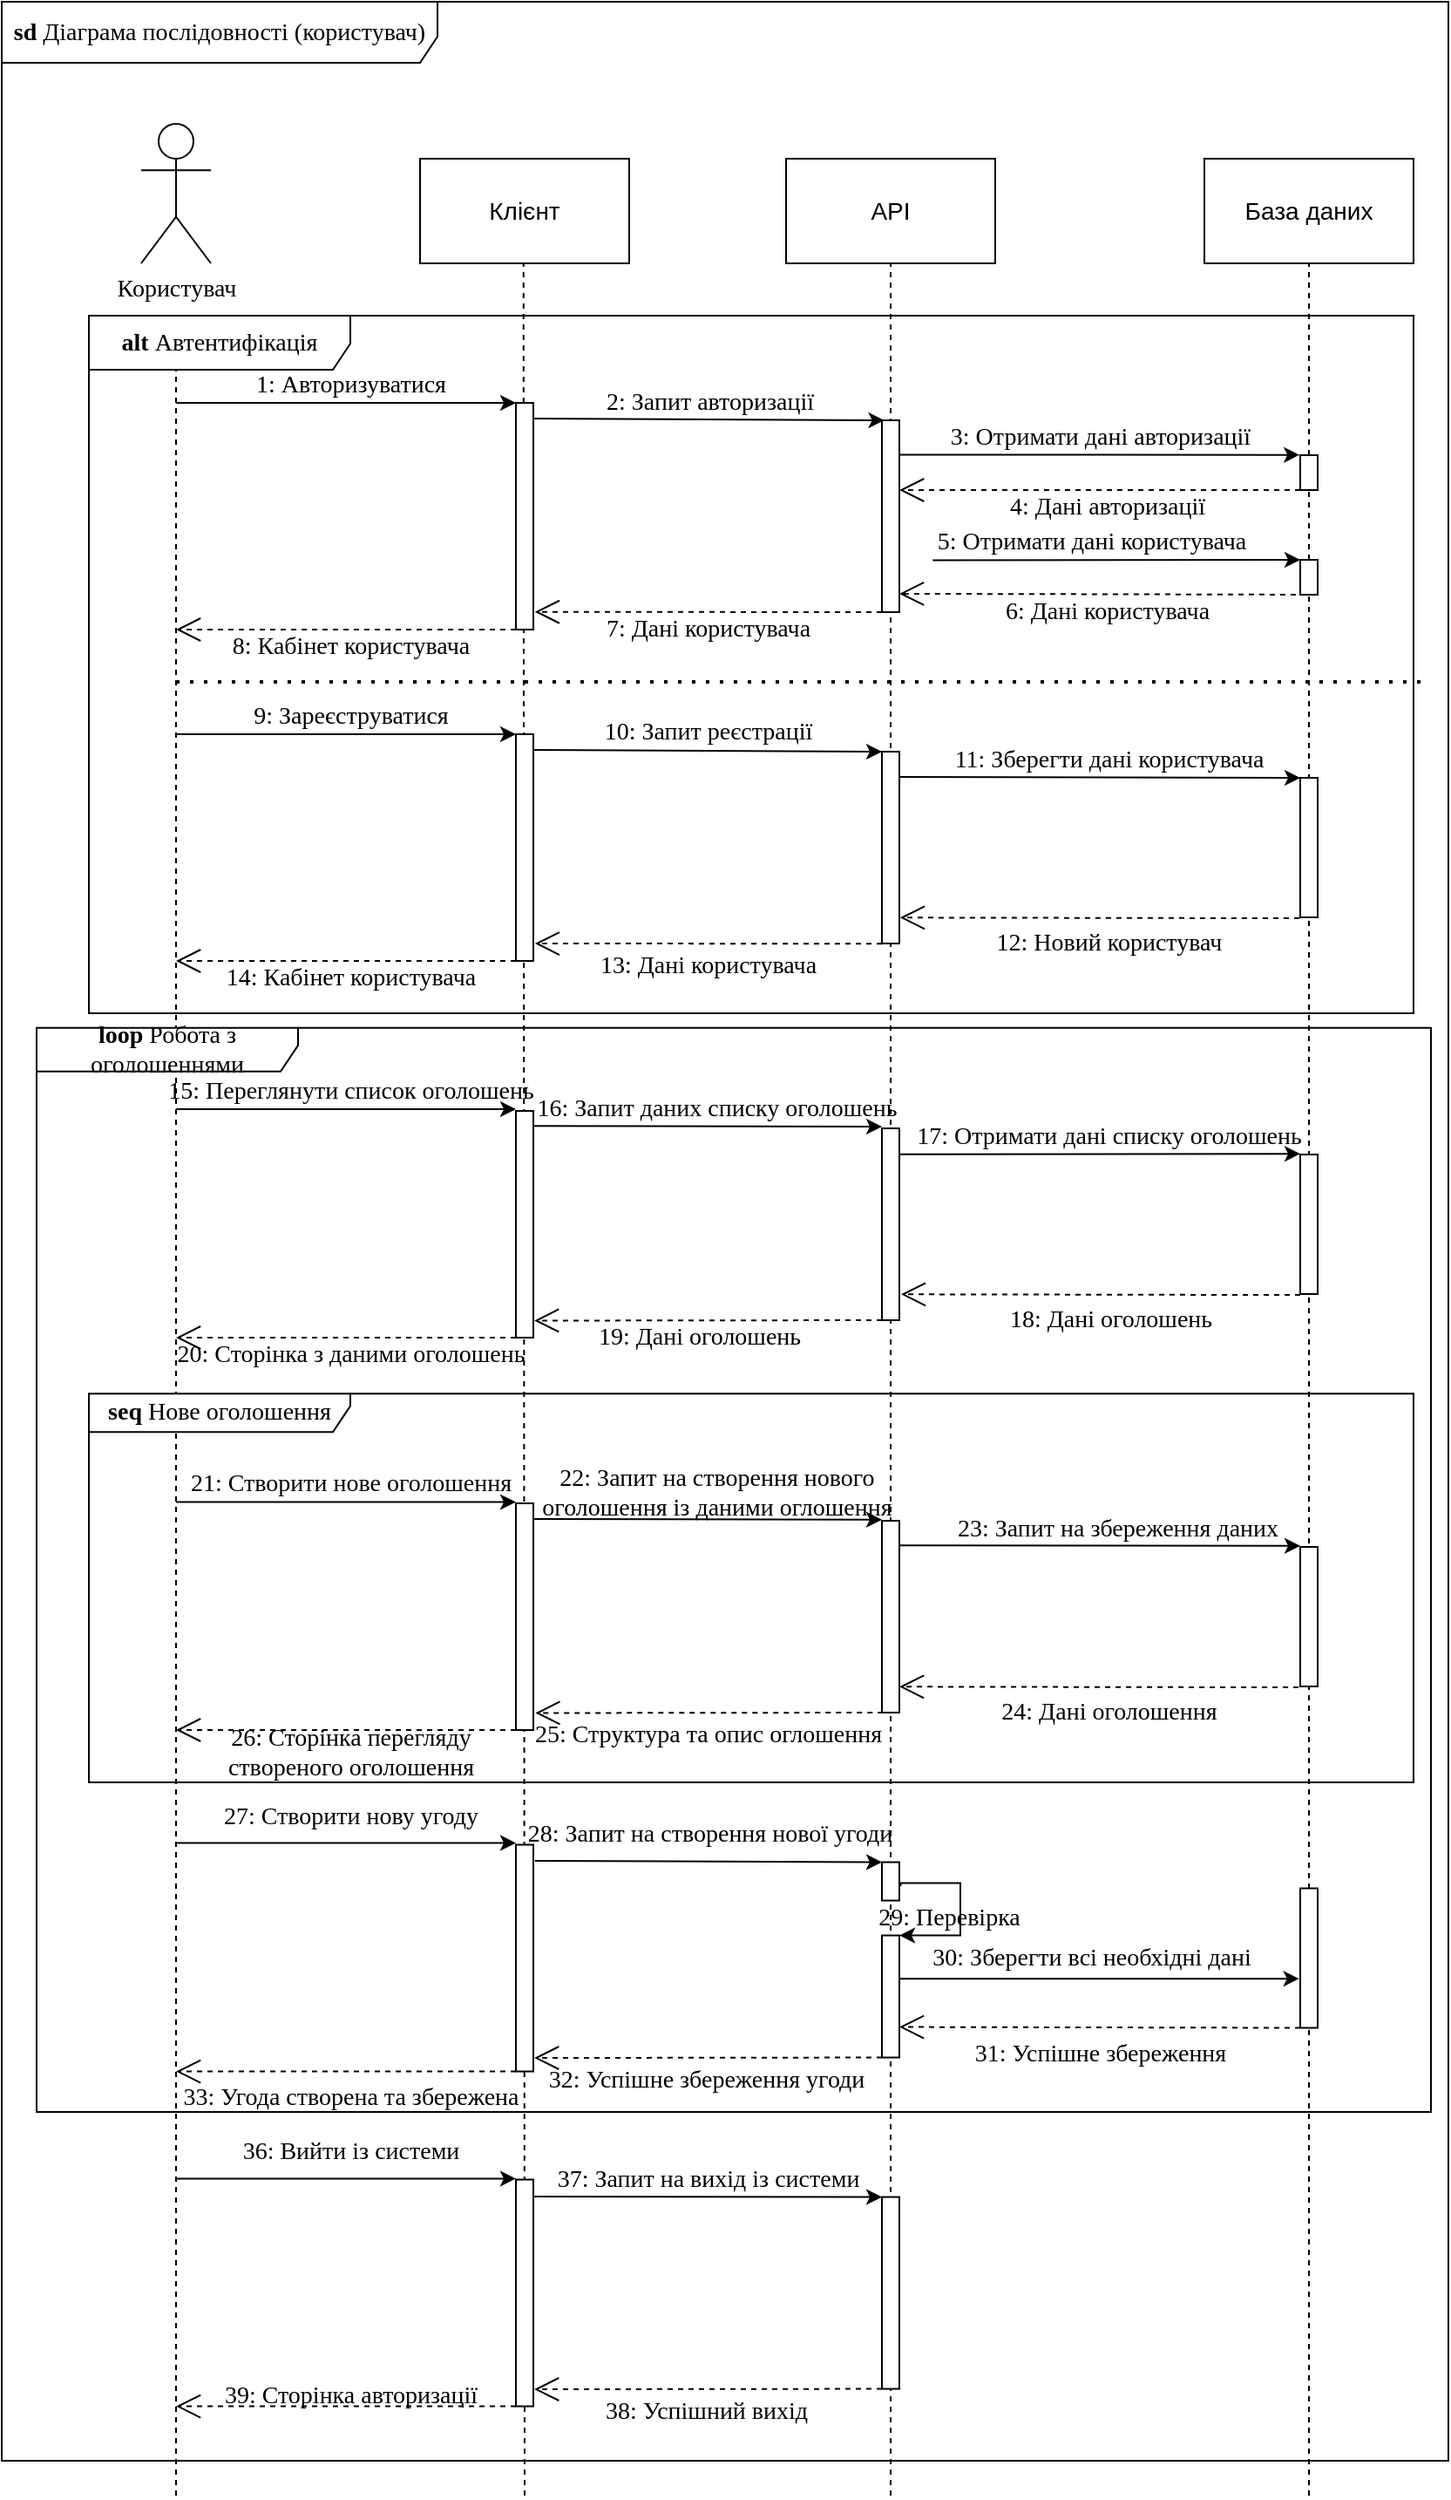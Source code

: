 <mxfile version="18.0.1" type="device"><diagram id="MOk3cKNDC5LB8WIHeJFm" name="Сторінка-1"><mxGraphModel dx="4116" dy="2933" grid="1" gridSize="10" guides="1" tooltips="1" connect="1" arrows="1" fold="1" page="1" pageScale="1" pageWidth="827" pageHeight="1169" math="0" shadow="0"><root><mxCell id="0"/><mxCell id="1" parent="0"/><mxCell id="d7JEJVOKy3-nC7UgLbS--1" value="&lt;font style=&quot;font-size: 14px&quot; face=&quot;Times New Roman&quot;&gt;Користувач&lt;/font&gt;" style="shape=umlActor;verticalLabelPosition=bottom;verticalAlign=top;html=1;outlineConnect=0;" parent="1" vertex="1"><mxGeometry x="50" y="40" width="40" height="80" as="geometry"/></mxCell><mxCell id="d7JEJVOKy3-nC7UgLbS--6" value="" style="endArrow=none;dashed=1;html=1;rounded=0;" parent="1" edge="1"><mxGeometry width="50" height="50" relative="1" as="geometry"><mxPoint x="70" y="1400" as="sourcePoint"/><mxPoint x="70" y="150" as="targetPoint"/></mxGeometry></mxCell><mxCell id="d7JEJVOKy3-nC7UgLbS--8" value="&lt;font style=&quot;font-size: 14px&quot;&gt;Клієнт&lt;/font&gt;" style="rounded=0;whiteSpace=wrap;html=1;" parent="1" vertex="1"><mxGeometry x="210" y="60" width="120" height="60" as="geometry"/></mxCell><mxCell id="d7JEJVOKy3-nC7UgLbS--11" value="&lt;font style=&quot;font-size: 14px&quot;&gt;API&lt;/font&gt;" style="rounded=0;whiteSpace=wrap;html=1;" parent="1" vertex="1"><mxGeometry x="420" y="60" width="120" height="60" as="geometry"/></mxCell><mxCell id="d7JEJVOKy3-nC7UgLbS--12" value="&lt;font style=&quot;font-size: 14px&quot;&gt;База даних&lt;/font&gt;" style="rounded=0;whiteSpace=wrap;html=1;" parent="1" vertex="1"><mxGeometry x="660" y="60" width="120" height="60" as="geometry"/></mxCell><mxCell id="d7JEJVOKy3-nC7UgLbS--13" value="" style="endArrow=classic;html=1;rounded=0;entryX=0;entryY=0;entryDx=0;entryDy=0;" parent="1" target="d7JEJVOKy3-nC7UgLbS--14" edge="1"><mxGeometry width="50" height="50" relative="1" as="geometry"><mxPoint x="70" y="200" as="sourcePoint"/><mxPoint x="160" y="200" as="targetPoint"/></mxGeometry></mxCell><mxCell id="d7JEJVOKy3-nC7UgLbS--18" value="&lt;font face=&quot;Times New Roman&quot; style=&quot;font-size: 14px&quot;&gt;1: Авторизуватися&lt;/font&gt;" style="text;html=1;align=center;verticalAlign=middle;resizable=0;points=[];autosize=1;strokeColor=none;fillColor=none;" parent="1" vertex="1"><mxGeometry x="110" y="180" width="120" height="20" as="geometry"/></mxCell><mxCell id="d7JEJVOKy3-nC7UgLbS--19" value="" style="endArrow=open;endSize=12;dashed=1;html=1;rounded=0;exitX=0;exitY=1;exitDx=0;exitDy=0;" parent="1" source="d7JEJVOKy3-nC7UgLbS--14" edge="1"><mxGeometry width="160" relative="1" as="geometry"><mxPoint x="280" y="330" as="sourcePoint"/><mxPoint x="70" y="330" as="targetPoint"/></mxGeometry></mxCell><mxCell id="d7JEJVOKy3-nC7UgLbS--20" value="&lt;font face=&quot;Times New Roman&quot;&gt;&lt;span style=&quot;font-size: 14px&quot;&gt;8: Кабінет користувача&lt;/span&gt;&lt;/font&gt;" style="text;html=1;align=center;verticalAlign=middle;resizable=0;points=[];autosize=1;strokeColor=none;fillColor=none;" parent="1" vertex="1"><mxGeometry x="95" y="330" width="150" height="20" as="geometry"/></mxCell><mxCell id="d7JEJVOKy3-nC7UgLbS--21" value="" style="endArrow=classic;html=1;rounded=0;exitX=0.91;exitY=0.15;exitDx=0;exitDy=0;exitPerimeter=0;entryX=0.042;entryY=0.087;entryDx=0;entryDy=0;entryPerimeter=0;" parent="1" edge="1"><mxGeometry width="50" height="50" relative="1" as="geometry"><mxPoint x="275" y="209.06" as="sourcePoint"/><mxPoint x="476.32" y="210" as="targetPoint"/></mxGeometry></mxCell><mxCell id="d7JEJVOKy3-nC7UgLbS--22" value="&lt;font face=&quot;Times New Roman&quot; style=&quot;font-size: 14px&quot;&gt;2: Запит авторизації&lt;/font&gt;" style="text;html=1;align=center;verticalAlign=middle;resizable=0;points=[];autosize=1;strokeColor=none;fillColor=none;" parent="1" vertex="1"><mxGeometry x="310.9" y="189.56" width="130" height="20" as="geometry"/></mxCell><mxCell id="d7JEJVOKy3-nC7UgLbS--23" value="" style="endArrow=classic;html=1;rounded=0;exitX=0.99;exitY=0.18;exitDx=0;exitDy=0;exitPerimeter=0;entryX=-0.04;entryY=-0.009;entryDx=0;entryDy=0;entryPerimeter=0;" parent="1" source="d7JEJVOKy3-nC7UgLbS--16" target="d7JEJVOKy3-nC7UgLbS--17" edge="1"><mxGeometry width="50" height="50" relative="1" as="geometry"><mxPoint x="515" y="229.5" as="sourcePoint"/><mxPoint x="700" y="229" as="targetPoint"/></mxGeometry></mxCell><mxCell id="d7JEJVOKy3-nC7UgLbS--24" value="&lt;font face=&quot;Times New Roman&quot; style=&quot;font-size: 14px&quot;&gt;3: Отримати дані авторизації&lt;/font&gt;" style="text;html=1;align=center;verticalAlign=middle;resizable=0;points=[];autosize=1;strokeColor=none;fillColor=none;" parent="1" vertex="1"><mxGeometry x="505" y="210" width="190" height="20" as="geometry"/></mxCell><mxCell id="d7JEJVOKy3-nC7UgLbS--25" value="" style="endArrow=open;endSize=12;dashed=1;html=1;rounded=0;exitX=0;exitY=1;exitDx=0;exitDy=0;" parent="1" source="d7JEJVOKy3-nC7UgLbS--17" edge="1"><mxGeometry width="160" relative="1" as="geometry"><mxPoint x="710" y="250.24" as="sourcePoint"/><mxPoint x="485" y="250" as="targetPoint"/><Array as="points"><mxPoint x="505" y="250"/></Array></mxGeometry></mxCell><mxCell id="d7JEJVOKy3-nC7UgLbS--26" value="&lt;font face=&quot;Times New Roman&quot; style=&quot;font-size: 14px&quot;&gt;4: Дані авторизації&lt;/font&gt;" style="text;html=1;align=center;verticalAlign=middle;resizable=0;points=[];autosize=1;strokeColor=none;fillColor=none;" parent="1" vertex="1"><mxGeometry x="539.46" y="250" width="130" height="20" as="geometry"/></mxCell><mxCell id="d7JEJVOKy3-nC7UgLbS--28" value="" style="endArrow=classic;html=1;rounded=0;entryX=0;entryY=0;entryDx=0;entryDy=0;exitX=0.022;exitY=1.01;exitDx=0;exitDy=0;exitPerimeter=0;" parent="1" source="d7JEJVOKy3-nC7UgLbS--31" target="d7JEJVOKy3-nC7UgLbS--27" edge="1"><mxGeometry width="50" height="50" relative="1" as="geometry"><mxPoint x="480" y="290" as="sourcePoint"/><mxPoint x="725" y="290" as="targetPoint"/></mxGeometry></mxCell><mxCell id="d7JEJVOKy3-nC7UgLbS--31" value="&lt;span style=&quot;font-family: &amp;quot;times new roman&amp;quot; ; font-size: 14px&quot;&gt;5: Отримати дані користувача&lt;/span&gt;" style="text;html=1;align=center;verticalAlign=middle;resizable=0;points=[];autosize=1;strokeColor=none;fillColor=none;" parent="1" vertex="1"><mxGeometry x="500" y="270" width="190" height="20" as="geometry"/></mxCell><mxCell id="d7JEJVOKy3-nC7UgLbS--32" value="" style="endArrow=open;endSize=12;dashed=1;html=1;rounded=0;exitX=0;exitY=1;exitDx=0;exitDy=0;entryX=1.054;entryY=0.471;entryDx=0;entryDy=0;entryPerimeter=0;" parent="1" edge="1"><mxGeometry width="160" relative="1" as="geometry"><mxPoint x="724.46" y="310.0" as="sourcePoint"/><mxPoint x="485.0" y="309.455" as="targetPoint"/></mxGeometry></mxCell><mxCell id="d7JEJVOKy3-nC7UgLbS--33" value="&lt;font face=&quot;Times New Roman&quot; style=&quot;font-size: 14px&quot;&gt;6: Дані користувача&lt;/font&gt;" style="text;html=1;align=center;verticalAlign=middle;resizable=0;points=[];autosize=1;strokeColor=none;fillColor=none;" parent="1" vertex="1"><mxGeometry x="539.46" y="310" width="130" height="20" as="geometry"/></mxCell><mxCell id="d7JEJVOKy3-nC7UgLbS--36" value="" style="endArrow=open;endSize=12;dashed=1;html=1;rounded=0;exitX=0;exitY=1;exitDx=0;exitDy=0;entryX=1.088;entryY=0.922;entryDx=0;entryDy=0;entryPerimeter=0;" parent="1" source="d7JEJVOKy3-nC7UgLbS--16" target="d7JEJVOKy3-nC7UgLbS--14" edge="1"><mxGeometry width="160" relative="1" as="geometry"><mxPoint x="505" y="320" as="sourcePoint"/><mxPoint x="280" y="319" as="targetPoint"/></mxGeometry></mxCell><mxCell id="d7JEJVOKy3-nC7UgLbS--37" value="&lt;font face=&quot;Times New Roman&quot; style=&quot;font-size: 14px&quot;&gt;7: Дані користувача&lt;/font&gt;" style="text;html=1;align=center;verticalAlign=middle;resizable=0;points=[];autosize=1;strokeColor=none;fillColor=none;" parent="1" vertex="1"><mxGeometry x="310" y="320" width="130" height="20" as="geometry"/></mxCell><mxCell id="TdPjidYMNsrrT3vX4IEC-3" value="" style="endArrow=none;dashed=1;html=1;dashPattern=1 3;strokeWidth=2;rounded=0;" parent="1" edge="1"><mxGeometry width="50" height="50" relative="1" as="geometry"><mxPoint x="70" y="360" as="sourcePoint"/><mxPoint x="790" y="360" as="targetPoint"/></mxGeometry></mxCell><mxCell id="TdPjidYMNsrrT3vX4IEC-5" value="" style="endArrow=classic;html=1;rounded=0;entryX=0;entryY=0;entryDx=0;entryDy=0;" parent="1" edge="1"><mxGeometry width="50" height="50" relative="1" as="geometry"><mxPoint x="70" y="390" as="sourcePoint"/><mxPoint x="265" y="390" as="targetPoint"/></mxGeometry></mxCell><mxCell id="TdPjidYMNsrrT3vX4IEC-6" value="&lt;font face=&quot;Times New Roman&quot; style=&quot;font-size: 14px&quot;&gt;9: Зареєструватися&lt;/font&gt;" style="text;html=1;align=center;verticalAlign=middle;resizable=0;points=[];autosize=1;strokeColor=none;fillColor=none;" parent="1" vertex="1"><mxGeometry x="105" y="370" width="130" height="20" as="geometry"/></mxCell><mxCell id="rpcHVcoq872e5A0RgWZD-3" value="" style="endArrow=classic;html=1;rounded=0;entryX=0;entryY=0;entryDx=0;entryDy=0;" parent="1" target="rpcHVcoq872e5A0RgWZD-2" edge="1"><mxGeometry width="50" height="50" relative="1" as="geometry"><mxPoint x="275" y="399" as="sourcePoint"/><mxPoint x="470" y="399" as="targetPoint"/></mxGeometry></mxCell><mxCell id="rpcHVcoq872e5A0RgWZD-4" value="&lt;font face=&quot;Times New Roman&quot; style=&quot;font-size: 14px&quot;&gt;10: Запит реєстрації&lt;/font&gt;" style="text;html=1;align=center;verticalAlign=middle;resizable=0;points=[];autosize=1;strokeColor=none;fillColor=none;" parent="1" vertex="1"><mxGeometry x="310" y="379" width="130" height="20" as="geometry"/></mxCell><mxCell id="rpcHVcoq872e5A0RgWZD-7" value="" style="endArrow=classic;html=1;rounded=0;entryX=0;entryY=0;entryDx=0;entryDy=0;exitX=1.043;exitY=0.132;exitDx=0;exitDy=0;exitPerimeter=0;" parent="1" source="rpcHVcoq872e5A0RgWZD-2" edge="1"><mxGeometry width="50" height="50" relative="1" as="geometry"><mxPoint x="515" y="414" as="sourcePoint"/><mxPoint x="715" y="415" as="targetPoint"/></mxGeometry></mxCell><mxCell id="rpcHVcoq872e5A0RgWZD-8" value="&lt;font face=&quot;Times New Roman&quot; style=&quot;font-size: 14px&quot;&gt;11: Зберегти дані користувача&lt;/font&gt;" style="text;html=1;align=center;verticalAlign=middle;resizable=0;points=[];autosize=1;strokeColor=none;fillColor=none;" parent="1" vertex="1"><mxGeometry x="510" y="395" width="190" height="20" as="geometry"/></mxCell><mxCell id="rpcHVcoq872e5A0RgWZD-10" value="" style="endArrow=open;endSize=12;dashed=1;html=1;rounded=0;exitX=0;exitY=1;exitDx=0;exitDy=0;entryX=1.042;entryY=0.865;entryDx=0;entryDy=0;entryPerimeter=0;" parent="1" target="rpcHVcoq872e5A0RgWZD-2" edge="1"><mxGeometry width="160" relative="1" as="geometry"><mxPoint x="714.46" y="495.55" as="sourcePoint"/><mxPoint x="490" y="495" as="targetPoint"/></mxGeometry></mxCell><mxCell id="rpcHVcoq872e5A0RgWZD-11" value="&lt;font face=&quot;Times New Roman&quot; style=&quot;font-size: 14px&quot;&gt;12: Новий користувач&lt;br&gt;&lt;/font&gt;" style="text;html=1;align=center;verticalAlign=middle;resizable=0;points=[];autosize=1;strokeColor=none;fillColor=none;" parent="1" vertex="1"><mxGeometry x="535" y="500" width="140" height="20" as="geometry"/></mxCell><mxCell id="rpcHVcoq872e5A0RgWZD-12" value="" style="endArrow=open;endSize=12;dashed=1;html=1;rounded=0;exitX=0;exitY=1;exitDx=0;exitDy=0;entryX=1.088;entryY=0.922;entryDx=0;entryDy=0;entryPerimeter=0;" parent="1" edge="1"><mxGeometry width="160" relative="1" as="geometry"><mxPoint x="475" y="510.14" as="sourcePoint"/><mxPoint x="275.88" y="510" as="targetPoint"/></mxGeometry></mxCell><mxCell id="rpcHVcoq872e5A0RgWZD-13" value="&lt;font face=&quot;Times New Roman&quot; style=&quot;font-size: 14px&quot;&gt;13: Дані користувача&lt;/font&gt;" style="text;html=1;align=center;verticalAlign=middle;resizable=0;points=[];autosize=1;strokeColor=none;fillColor=none;" parent="1" vertex="1"><mxGeometry x="305" y="513" width="140" height="20" as="geometry"/></mxCell><mxCell id="rpcHVcoq872e5A0RgWZD-14" value="" style="endArrow=open;endSize=12;dashed=1;html=1;rounded=0;exitX=0;exitY=1;exitDx=0;exitDy=0;" parent="1" edge="1"><mxGeometry width="160" relative="1" as="geometry"><mxPoint x="265" y="520" as="sourcePoint"/><mxPoint x="70" y="520" as="targetPoint"/></mxGeometry></mxCell><mxCell id="rpcHVcoq872e5A0RgWZD-15" value="&lt;font face=&quot;Times New Roman&quot;&gt;&lt;span style=&quot;font-size: 14px&quot;&gt;14: Кабінет користувача&lt;/span&gt;&lt;/font&gt;" style="text;html=1;align=center;verticalAlign=middle;resizable=0;points=[];autosize=1;strokeColor=none;fillColor=none;" parent="1" vertex="1"><mxGeometry x="90" y="520" width="160" height="20" as="geometry"/></mxCell><mxCell id="rpcHVcoq872e5A0RgWZD-18" value="" style="endArrow=classic;html=1;rounded=0;entryX=0;entryY=0;entryDx=0;entryDy=0;" parent="1" edge="1"><mxGeometry width="50" height="50" relative="1" as="geometry"><mxPoint x="70" y="605" as="sourcePoint"/><mxPoint x="265" y="605" as="targetPoint"/></mxGeometry></mxCell><mxCell id="rpcHVcoq872e5A0RgWZD-19" value="&lt;font face=&quot;Times New Roman&quot; style=&quot;font-size: 14px&quot;&gt;15: Переглянути список оголошень&lt;/font&gt;" style="text;html=1;align=center;verticalAlign=middle;resizable=0;points=[];autosize=1;strokeColor=none;fillColor=none;" parent="1" vertex="1"><mxGeometry x="55" y="585" width="230" height="20" as="geometry"/></mxCell><mxCell id="rpcHVcoq872e5A0RgWZD-21" value="" style="endArrow=classic;html=1;rounded=0;entryX=0;entryY=0;entryDx=0;entryDy=0;exitX=0.98;exitY=0.066;exitDx=0;exitDy=0;exitPerimeter=0;" parent="1" source="rpcHVcoq872e5A0RgWZD-16" edge="1"><mxGeometry width="50" height="50" relative="1" as="geometry"><mxPoint x="280" y="615" as="sourcePoint"/><mxPoint x="475" y="615" as="targetPoint"/></mxGeometry></mxCell><mxCell id="rpcHVcoq872e5A0RgWZD-22" value="&lt;font face=&quot;Times New Roman&quot; style=&quot;font-size: 14px&quot;&gt;16: Запит даних списку оголошень&lt;/font&gt;" style="text;html=1;align=center;verticalAlign=middle;resizable=0;points=[];autosize=1;strokeColor=none;fillColor=none;" parent="1" vertex="1"><mxGeometry x="270" y="595" width="220" height="20" as="geometry"/></mxCell><mxCell id="rpcHVcoq872e5A0RgWZD-24" value="" style="endArrow=classic;html=1;rounded=0;entryX=0;entryY=0;entryDx=0;entryDy=0;exitX=1;exitY=0.135;exitDx=0;exitDy=0;exitPerimeter=0;" parent="1" source="rpcHVcoq872e5A0RgWZD-20" edge="1"><mxGeometry width="50" height="50" relative="1" as="geometry"><mxPoint x="514.8" y="630.17" as="sourcePoint"/><mxPoint x="715" y="630.59" as="targetPoint"/></mxGeometry></mxCell><mxCell id="rpcHVcoq872e5A0RgWZD-25" value="&lt;font face=&quot;Times New Roman&quot; style=&quot;font-size: 14px&quot;&gt;17: Отримати дані списку оголошень&lt;/font&gt;" style="text;html=1;align=center;verticalAlign=middle;resizable=0;points=[];autosize=1;strokeColor=none;fillColor=none;" parent="1" vertex="1"><mxGeometry x="485" y="611" width="240" height="20" as="geometry"/></mxCell><mxCell id="rpcHVcoq872e5A0RgWZD-26" value="" style="endArrow=open;endSize=12;dashed=1;html=1;rounded=0;exitX=0;exitY=1;exitDx=0;exitDy=0;entryX=1.042;entryY=0.865;entryDx=0;entryDy=0;entryPerimeter=0;" parent="1" edge="1"><mxGeometry width="160" relative="1" as="geometry"><mxPoint x="715" y="711.55" as="sourcePoint"/><mxPoint x="485.96" y="711.15" as="targetPoint"/></mxGeometry></mxCell><mxCell id="rpcHVcoq872e5A0RgWZD-27" value="&lt;font face=&quot;Times New Roman&quot; style=&quot;font-size: 14px&quot;&gt;18: Дані оголошень&lt;/font&gt;" style="text;html=1;align=center;verticalAlign=middle;resizable=0;points=[];autosize=1;strokeColor=none;fillColor=none;" parent="1" vertex="1"><mxGeometry x="540.54" y="716" width="130" height="20" as="geometry"/></mxCell><mxCell id="rpcHVcoq872e5A0RgWZD-28" value="" style="endArrow=open;endSize=12;dashed=1;html=1;rounded=0;exitX=0;exitY=1;exitDx=0;exitDy=0;entryX=1.054;entryY=0.925;entryDx=0;entryDy=0;entryPerimeter=0;" parent="1" source="rpcHVcoq872e5A0RgWZD-20" target="rpcHVcoq872e5A0RgWZD-16" edge="1"><mxGeometry width="160" relative="1" as="geometry"><mxPoint x="470" y="726.14" as="sourcePoint"/><mxPoint x="270.88" y="726.0" as="targetPoint"/></mxGeometry></mxCell><mxCell id="rpcHVcoq872e5A0RgWZD-29" value="&lt;font face=&quot;Times New Roman&quot; style=&quot;font-size: 14px&quot;&gt;19: Дані оголошень&lt;/font&gt;" style="text;html=1;align=center;verticalAlign=middle;resizable=0;points=[];autosize=1;strokeColor=none;fillColor=none;" parent="1" vertex="1"><mxGeometry x="305" y="726.14" width="130" height="20" as="geometry"/></mxCell><mxCell id="rpcHVcoq872e5A0RgWZD-30" value="" style="endArrow=open;endSize=12;dashed=1;html=1;rounded=0;exitX=0;exitY=1;exitDx=0;exitDy=0;" parent="1" edge="1"><mxGeometry width="160" relative="1" as="geometry"><mxPoint x="265" y="736" as="sourcePoint"/><mxPoint x="70" y="736" as="targetPoint"/></mxGeometry></mxCell><mxCell id="rpcHVcoq872e5A0RgWZD-31" value="&lt;font face=&quot;Times New Roman&quot;&gt;&lt;span style=&quot;font-size: 14px&quot;&gt;20: Сторінка з даними оголошень&lt;/span&gt;&lt;/font&gt;" style="text;html=1;align=center;verticalAlign=middle;resizable=0;points=[];autosize=1;strokeColor=none;fillColor=none;" parent="1" vertex="1"><mxGeometry x="65" y="736" width="210" height="20" as="geometry"/></mxCell><mxCell id="rpcHVcoq872e5A0RgWZD-33" value="" style="endArrow=classic;html=1;rounded=0;entryX=0;entryY=0;entryDx=0;entryDy=0;" parent="1" edge="1"><mxGeometry width="50" height="50" relative="1" as="geometry"><mxPoint x="70" y="830.31" as="sourcePoint"/><mxPoint x="265.0" y="830.31" as="targetPoint"/></mxGeometry></mxCell><mxCell id="rpcHVcoq872e5A0RgWZD-34" value="&lt;font face=&quot;Times New Roman&quot; style=&quot;font-size: 14px&quot;&gt;21: Створити нове оголошення&lt;/font&gt;" style="text;html=1;align=center;verticalAlign=middle;resizable=0;points=[];autosize=1;strokeColor=none;fillColor=none;" parent="1" vertex="1"><mxGeometry x="70" y="810.31" width="200" height="20" as="geometry"/></mxCell><mxCell id="rpcHVcoq872e5A0RgWZD-36" value="" style="endArrow=classic;html=1;rounded=0;entryX=0;entryY=0;entryDx=0;entryDy=0;exitX=0.98;exitY=0.066;exitDx=0;exitDy=0;exitPerimeter=0;" parent="1" edge="1"><mxGeometry width="50" height="50" relative="1" as="geometry"><mxPoint x="274.8" y="840.0" as="sourcePoint"/><mxPoint x="475" y="840.42" as="targetPoint"/></mxGeometry></mxCell><mxCell id="rpcHVcoq872e5A0RgWZD-37" value="&lt;font face=&quot;Times New Roman&quot; style=&quot;font-size: 14px&quot;&gt;22: Запит на створення нового &lt;br&gt;оголошення із даними оглошення&lt;/font&gt;" style="text;html=1;align=center;verticalAlign=middle;resizable=0;points=[];autosize=1;strokeColor=none;fillColor=none;" parent="1" vertex="1"><mxGeometry x="270" y="810.31" width="220" height="30" as="geometry"/></mxCell><mxCell id="rpcHVcoq872e5A0RgWZD-39" value="" style="endArrow=classic;html=1;rounded=0;entryX=0;entryY=0;entryDx=0;entryDy=0;exitX=1.006;exitY=0.128;exitDx=0;exitDy=0;exitPerimeter=0;" parent="1" source="rpcHVcoq872e5A0RgWZD-35" edge="1"><mxGeometry width="50" height="50" relative="1" as="geometry"><mxPoint x="490" y="851" as="sourcePoint"/><mxPoint x="715" y="855.42" as="targetPoint"/></mxGeometry></mxCell><mxCell id="rpcHVcoq872e5A0RgWZD-40" value="&lt;font face=&quot;Times New Roman&quot; style=&quot;font-size: 14px&quot;&gt;23: Запит на збереження даних&lt;/font&gt;" style="text;html=1;align=center;verticalAlign=middle;resizable=0;points=[];autosize=1;strokeColor=none;fillColor=none;" parent="1" vertex="1"><mxGeometry x="510" y="836" width="200" height="20" as="geometry"/></mxCell><mxCell id="rpcHVcoq872e5A0RgWZD-41" value="" style="endArrow=open;endSize=12;dashed=1;html=1;rounded=0;exitX=0;exitY=1;exitDx=0;exitDy=0;entryX=1.042;entryY=0.865;entryDx=0;entryDy=0;entryPerimeter=0;" parent="1" edge="1"><mxGeometry width="160" relative="1" as="geometry"><mxPoint x="714.04" y="936.55" as="sourcePoint"/><mxPoint x="485.0" y="936.15" as="targetPoint"/></mxGeometry></mxCell><mxCell id="rpcHVcoq872e5A0RgWZD-42" value="&lt;font face=&quot;Times New Roman&quot; style=&quot;font-size: 14px&quot;&gt;24: Дані оголошення&lt;/font&gt;" style="text;html=1;align=center;verticalAlign=middle;resizable=0;points=[];autosize=1;strokeColor=none;fillColor=none;" parent="1" vertex="1"><mxGeometry x="534.58" y="941" width="140" height="20" as="geometry"/></mxCell><mxCell id="rpcHVcoq872e5A0RgWZD-43" value="" style="endArrow=open;endSize=12;dashed=1;html=1;rounded=0;exitX=0;exitY=1;exitDx=0;exitDy=0;entryX=1.054;entryY=0.925;entryDx=0;entryDy=0;entryPerimeter=0;" parent="1" edge="1"><mxGeometry width="160" relative="1" as="geometry"><mxPoint x="475.63" y="951.0" as="sourcePoint"/><mxPoint x="276.17" y="951.25" as="targetPoint"/></mxGeometry></mxCell><mxCell id="rpcHVcoq872e5A0RgWZD-44" value="&lt;font face=&quot;Times New Roman&quot; style=&quot;font-size: 14px&quot;&gt;25: Структура та опис оглошення&lt;/font&gt;" style="text;html=1;align=center;verticalAlign=middle;resizable=0;points=[];autosize=1;strokeColor=none;fillColor=none;" parent="1" vertex="1"><mxGeometry x="270" y="954" width="210" height="20" as="geometry"/></mxCell><mxCell id="rpcHVcoq872e5A0RgWZD-45" value="" style="endArrow=open;endSize=12;dashed=1;html=1;rounded=0;exitX=0;exitY=1;exitDx=0;exitDy=0;" parent="1" edge="1"><mxGeometry width="160" relative="1" as="geometry"><mxPoint x="265.0" y="961" as="sourcePoint"/><mxPoint x="70" y="961" as="targetPoint"/></mxGeometry></mxCell><mxCell id="rpcHVcoq872e5A0RgWZD-46" value="&lt;font face=&quot;Times New Roman&quot;&gt;&lt;span style=&quot;font-size: 14px&quot;&gt;26: Сторінка перегляду &lt;br&gt;створеного оголошення&lt;/span&gt;&lt;/font&gt;" style="text;html=1;align=center;verticalAlign=middle;resizable=0;points=[];autosize=1;strokeColor=none;fillColor=none;" parent="1" vertex="1"><mxGeometry x="90" y="959" width="160" height="30" as="geometry"/></mxCell><mxCell id="rpcHVcoq872e5A0RgWZD-50" style="edgeStyle=none;rounded=0;orthogonalLoop=1;jettySize=auto;html=1;exitX=0;exitY=0.5;exitDx=0;exitDy=0;" parent="1" edge="1"><mxGeometry relative="1" as="geometry"><mxPoint x="265" y="1086.0" as="sourcePoint"/><mxPoint x="265" y="1086.0" as="targetPoint"/></mxGeometry></mxCell><mxCell id="rpcHVcoq872e5A0RgWZD-56" value="" style="endArrow=classic;html=1;rounded=0;entryX=0;entryY=0;entryDx=0;entryDy=0;" parent="1" edge="1"><mxGeometry width="50" height="50" relative="1" as="geometry"><mxPoint x="70" y="1025.77" as="sourcePoint"/><mxPoint x="265.0" y="1025.77" as="targetPoint"/></mxGeometry></mxCell><mxCell id="rpcHVcoq872e5A0RgWZD-57" value="&lt;font face=&quot;Times New Roman&quot; style=&quot;font-size: 14px&quot;&gt;27: Створити нову угоду&lt;/font&gt;" style="text;html=1;align=center;verticalAlign=middle;resizable=0;points=[];autosize=1;strokeColor=none;fillColor=none;" parent="1" vertex="1"><mxGeometry x="90" y="1001" width="160" height="20" as="geometry"/></mxCell><mxCell id="rpcHVcoq872e5A0RgWZD-59" value="" style="endArrow=classic;html=1;rounded=0;entryX=0;entryY=0;entryDx=0;entryDy=0;" parent="1" target="rpcHVcoq872e5A0RgWZD-58" edge="1"><mxGeometry width="50" height="50" relative="1" as="geometry"><mxPoint x="275.9" y="1035.94" as="sourcePoint"/><mxPoint x="470.9" y="1035.94" as="targetPoint"/></mxGeometry></mxCell><mxCell id="rpcHVcoq872e5A0RgWZD-60" value="&lt;font face=&quot;Times New Roman&quot; style=&quot;font-size: 14px&quot;&gt;28: Запит на створення нової угоди&lt;/font&gt;" style="text;html=1;align=center;verticalAlign=middle;resizable=0;points=[];autosize=1;strokeColor=none;fillColor=none;" parent="1" vertex="1"><mxGeometry x="265.9" y="1011.17" width="220" height="20" as="geometry"/></mxCell><mxCell id="rpcHVcoq872e5A0RgWZD-62" value="" style="endArrow=classic;html=1;rounded=0;edgeStyle=orthogonalEdgeStyle;exitX=1.071;exitY=0.626;exitDx=0;exitDy=0;exitPerimeter=0;entryX=1;entryY=0;entryDx=0;entryDy=0;" parent="1" source="rpcHVcoq872e5A0RgWZD-58" target="rpcHVcoq872e5A0RgWZD-61" edge="1"><mxGeometry width="50" height="50" relative="1" as="geometry"><mxPoint x="485.9" y="1058.77" as="sourcePoint"/><mxPoint x="510" y="1078.77" as="targetPoint"/><Array as="points"><mxPoint x="486" y="1048.77"/><mxPoint x="520" y="1048.77"/><mxPoint x="520" y="1078.77"/></Array></mxGeometry></mxCell><mxCell id="rpcHVcoq872e5A0RgWZD-63" value="&lt;font face=&quot;Times New Roman&quot; style=&quot;font-size: 14px&quot;&gt;29: Перевірка&amp;nbsp;&lt;/font&gt;" style="text;html=1;align=center;verticalAlign=middle;resizable=0;points=[];autosize=1;strokeColor=none;fillColor=none;" parent="1" vertex="1"><mxGeometry x="465" y="1058.77" width="100" height="20" as="geometry"/></mxCell><mxCell id="rpcHVcoq872e5A0RgWZD-66" value="" style="endArrow=classic;html=1;rounded=0;entryX=-0.065;entryY=0.648;entryDx=0;entryDy=0;entryPerimeter=0;" parent="1" target="rpcHVcoq872e5A0RgWZD-65" edge="1"><mxGeometry width="50" height="50" relative="1" as="geometry"><mxPoint x="480.0" y="1103.65" as="sourcePoint"/><mxPoint x="710" y="1103.77" as="targetPoint"/></mxGeometry></mxCell><mxCell id="rpcHVcoq872e5A0RgWZD-67" value="&lt;font face=&quot;Times New Roman&quot; style=&quot;font-size: 14px&quot;&gt;30: Зберегти всі необхідні дані&lt;/font&gt;" style="text;html=1;align=center;verticalAlign=middle;resizable=0;points=[];autosize=1;strokeColor=none;fillColor=none;" parent="1" vertex="1"><mxGeometry x="495" y="1081.77" width="200" height="20" as="geometry"/></mxCell><mxCell id="rpcHVcoq872e5A0RgWZD-68" value="" style="endArrow=open;endSize=12;dashed=1;html=1;rounded=0;exitX=0;exitY=1;exitDx=0;exitDy=0;entryX=1;entryY=0.75;entryDx=0;entryDy=0;" parent="1" source="rpcHVcoq872e5A0RgWZD-65" target="rpcHVcoq872e5A0RgWZD-61" edge="1"><mxGeometry width="160" relative="1" as="geometry"><mxPoint x="709.04" y="1132.17" as="sourcePoint"/><mxPoint x="480" y="1131.77" as="targetPoint"/></mxGeometry></mxCell><mxCell id="rpcHVcoq872e5A0RgWZD-69" value="&lt;font face=&quot;Times New Roman&quot; style=&quot;font-size: 14px&quot;&gt;31: Успішне збереження&lt;/font&gt;" style="text;html=1;align=center;verticalAlign=middle;resizable=0;points=[];autosize=1;strokeColor=none;fillColor=none;" parent="1" vertex="1"><mxGeometry x="519.58" y="1136.62" width="160" height="20" as="geometry"/></mxCell><mxCell id="rpcHVcoq872e5A0RgWZD-70" value="" style="endArrow=open;endSize=12;dashed=1;html=1;rounded=0;exitX=0;exitY=1;exitDx=0;exitDy=0;entryX=1.054;entryY=0.925;entryDx=0;entryDy=0;entryPerimeter=0;" parent="1" edge="1"><mxGeometry width="160" relative="1" as="geometry"><mxPoint x="475.0" y="1148.77" as="sourcePoint"/><mxPoint x="275.54" y="1149.02" as="targetPoint"/></mxGeometry></mxCell><mxCell id="rpcHVcoq872e5A0RgWZD-71" value="&lt;font face=&quot;Times New Roman&quot; style=&quot;font-size: 14px&quot;&gt;32: Успішне збереження угоди&lt;/font&gt;" style="text;html=1;align=center;verticalAlign=middle;resizable=0;points=[];autosize=1;strokeColor=none;fillColor=none;" parent="1" vertex="1"><mxGeometry x="274.37" y="1151.77" width="200" height="20" as="geometry"/></mxCell><mxCell id="rpcHVcoq872e5A0RgWZD-72" value="" style="endArrow=open;endSize=12;dashed=1;html=1;rounded=0;exitX=0;exitY=1;exitDx=0;exitDy=0;" parent="1" edge="1"><mxGeometry width="160" relative="1" as="geometry"><mxPoint x="265.0" y="1156.77" as="sourcePoint"/><mxPoint x="70" y="1156.77" as="targetPoint"/></mxGeometry></mxCell><mxCell id="rpcHVcoq872e5A0RgWZD-73" value="&lt;font face=&quot;Times New Roman&quot; style=&quot;font-size: 14px&quot;&gt;33: Угода створена та збережена&lt;/font&gt;" style="text;html=1;align=center;verticalAlign=middle;resizable=0;points=[];autosize=1;strokeColor=none;fillColor=none;" parent="1" vertex="1"><mxGeometry x="65" y="1161.77" width="210" height="20" as="geometry"/></mxCell><mxCell id="6KIBmTvB-Bj0CcfLT6QT-2" value="" style="endArrow=classic;html=1;rounded=0;entryX=0;entryY=0;entryDx=0;entryDy=0;" parent="1" edge="1"><mxGeometry width="50" height="50" relative="1" as="geometry"><mxPoint x="70" y="1218.2" as="sourcePoint"/><mxPoint x="265.0" y="1218.2" as="targetPoint"/></mxGeometry></mxCell><mxCell id="6KIBmTvB-Bj0CcfLT6QT-3" value="&lt;font face=&quot;Times New Roman&quot; style=&quot;font-size: 14px&quot;&gt;36: Вийти із системи&lt;/font&gt;" style="text;html=1;align=center;verticalAlign=middle;resizable=0;points=[];autosize=1;strokeColor=none;fillColor=none;" parent="1" vertex="1"><mxGeometry x="100" y="1193.43" width="140" height="20" as="geometry"/></mxCell><mxCell id="6KIBmTvB-Bj0CcfLT6QT-5" value="" style="endArrow=classic;html=1;rounded=0;entryX=0;entryY=0;entryDx=0;entryDy=0;" parent="1" target="6KIBmTvB-Bj0CcfLT6QT-4" edge="1"><mxGeometry width="50" height="50" relative="1" as="geometry"><mxPoint x="275" y="1228.49" as="sourcePoint"/><mxPoint x="470" y="1228.49" as="targetPoint"/></mxGeometry></mxCell><mxCell id="6KIBmTvB-Bj0CcfLT6QT-6" value="&lt;font face=&quot;Times New Roman&quot; style=&quot;font-size: 14px&quot;&gt;37: Запит на вихід із системи&lt;/font&gt;" style="text;html=1;align=center;verticalAlign=middle;resizable=0;points=[];autosize=1;strokeColor=none;fillColor=none;" parent="1" vertex="1"><mxGeometry x="280" y="1208.77" width="190" height="20" as="geometry"/></mxCell><mxCell id="6KIBmTvB-Bj0CcfLT6QT-7" value="" style="endArrow=open;endSize=12;dashed=1;html=1;rounded=0;exitX=0;exitY=1;exitDx=0;exitDy=0;entryX=1.054;entryY=0.925;entryDx=0;entryDy=0;entryPerimeter=0;" parent="1" edge="1"><mxGeometry width="160" relative="1" as="geometry"><mxPoint x="475.0" y="1338.77" as="sourcePoint"/><mxPoint x="275.54" y="1339.02" as="targetPoint"/></mxGeometry></mxCell><mxCell id="6KIBmTvB-Bj0CcfLT6QT-8" value="&lt;font face=&quot;Times New Roman&quot; style=&quot;font-size: 14px&quot;&gt;38: Успішний вихід&lt;/font&gt;" style="text;html=1;align=center;verticalAlign=middle;resizable=0;points=[];autosize=1;strokeColor=none;fillColor=none;" parent="1" vertex="1"><mxGeometry x="309.37" y="1341.77" width="130" height="20" as="geometry"/></mxCell><mxCell id="6KIBmTvB-Bj0CcfLT6QT-9" value="" style="endArrow=open;endSize=12;dashed=1;html=1;rounded=0;exitX=0;exitY=1;exitDx=0;exitDy=0;" parent="1" edge="1"><mxGeometry width="160" relative="1" as="geometry"><mxPoint x="265.0" y="1348.77" as="sourcePoint"/><mxPoint x="70" y="1348.77" as="targetPoint"/></mxGeometry></mxCell><mxCell id="6KIBmTvB-Bj0CcfLT6QT-10" value="&lt;font face=&quot;Times New Roman&quot; style=&quot;font-size: 14px&quot;&gt;39: Сторінка авторизації&lt;/font&gt;" style="text;html=1;align=center;verticalAlign=middle;resizable=0;points=[];autosize=1;strokeColor=none;fillColor=none;" parent="1" vertex="1"><mxGeometry x="90" y="1332.77" width="160" height="20" as="geometry"/></mxCell><mxCell id="TZSku1U_Rm4vG-BBGGOF-1" value="&lt;font face=&quot;Times New Roman&quot; style=&quot;font-size: 14px&quot;&gt;&lt;b&gt;sd &lt;/b&gt;Діаграма послідовності (користувач)&lt;/font&gt;" style="shape=umlFrame;whiteSpace=wrap;html=1;width=250;height=35;" parent="1" vertex="1"><mxGeometry x="-30" y="-30" width="830" height="1410" as="geometry"/></mxCell><mxCell id="TZSku1U_Rm4vG-BBGGOF-7" value="" style="endArrow=none;dashed=1;html=1;rounded=0;startArrow=none;" parent="1" edge="1"><mxGeometry width="50" height="50" relative="1" as="geometry"><mxPoint x="480" y="1400" as="sourcePoint"/><mxPoint x="480" y="120" as="targetPoint"/></mxGeometry></mxCell><mxCell id="d7JEJVOKy3-nC7UgLbS--16" value="" style="rounded=0;whiteSpace=wrap;html=1;" parent="1" vertex="1"><mxGeometry x="475" y="210" width="10" height="110" as="geometry"/></mxCell><mxCell id="6KIBmTvB-Bj0CcfLT6QT-4" value="" style="rounded=0;whiteSpace=wrap;html=1;" parent="1" vertex="1"><mxGeometry x="475" y="1228.77" width="10" height="110" as="geometry"/></mxCell><mxCell id="rpcHVcoq872e5A0RgWZD-61" value="" style="rounded=0;whiteSpace=wrap;html=1;" parent="1" vertex="1"><mxGeometry x="475" y="1078.77" width="10" height="70" as="geometry"/></mxCell><mxCell id="rpcHVcoq872e5A0RgWZD-58" value="" style="rounded=0;whiteSpace=wrap;html=1;" parent="1" vertex="1"><mxGeometry x="475" y="1036.77" width="10" height="22" as="geometry"/></mxCell><mxCell id="rpcHVcoq872e5A0RgWZD-35" value="" style="rounded=0;whiteSpace=wrap;html=1;" parent="1" vertex="1"><mxGeometry x="475" y="841" width="10" height="110" as="geometry"/></mxCell><mxCell id="rpcHVcoq872e5A0RgWZD-20" value="" style="rounded=0;whiteSpace=wrap;html=1;" parent="1" vertex="1"><mxGeometry x="475" y="616" width="10" height="110" as="geometry"/></mxCell><mxCell id="rpcHVcoq872e5A0RgWZD-2" value="" style="rounded=0;whiteSpace=wrap;html=1;" parent="1" vertex="1"><mxGeometry x="475" y="400" width="10" height="110" as="geometry"/></mxCell><mxCell id="TZSku1U_Rm4vG-BBGGOF-9" value="" style="endArrow=none;dashed=1;html=1;rounded=0;startArrow=none;" parent="1" edge="1"><mxGeometry width="50" height="50" relative="1" as="geometry"><mxPoint x="270" y="1400" as="sourcePoint"/><mxPoint x="269.37" y="120" as="targetPoint"/></mxGeometry></mxCell><mxCell id="d7JEJVOKy3-nC7UgLbS--14" value="" style="rounded=0;whiteSpace=wrap;html=1;" parent="1" vertex="1"><mxGeometry x="265" y="200" width="10" height="130" as="geometry"/></mxCell><mxCell id="TdPjidYMNsrrT3vX4IEC-4" value="" style="rounded=0;whiteSpace=wrap;html=1;" parent="1" vertex="1"><mxGeometry x="265" y="390" width="10" height="130" as="geometry"/></mxCell><mxCell id="rpcHVcoq872e5A0RgWZD-16" value="" style="rounded=0;whiteSpace=wrap;html=1;" parent="1" vertex="1"><mxGeometry x="265" y="606" width="10" height="130" as="geometry"/></mxCell><mxCell id="rpcHVcoq872e5A0RgWZD-32" value="" style="rounded=0;whiteSpace=wrap;html=1;" parent="1" vertex="1"><mxGeometry x="265" y="831" width="10" height="130" as="geometry"/></mxCell><mxCell id="6KIBmTvB-Bj0CcfLT6QT-1" value="" style="rounded=0;whiteSpace=wrap;html=1;" parent="1" vertex="1"><mxGeometry x="265" y="1218.77" width="10" height="130" as="geometry"/></mxCell><mxCell id="rpcHVcoq872e5A0RgWZD-55" value="" style="rounded=0;whiteSpace=wrap;html=1;" parent="1" vertex="1"><mxGeometry x="265" y="1026.77" width="10" height="130" as="geometry"/></mxCell><mxCell id="TZSku1U_Rm4vG-BBGGOF-10" value="" style="endArrow=none;dashed=1;html=1;rounded=0;startArrow=none;" parent="1" edge="1"><mxGeometry width="50" height="50" relative="1" as="geometry"><mxPoint x="720" y="1400" as="sourcePoint"/><mxPoint x="720" y="120" as="targetPoint"/></mxGeometry></mxCell><mxCell id="rpcHVcoq872e5A0RgWZD-65" value="" style="rounded=0;whiteSpace=wrap;html=1;" parent="1" vertex="1"><mxGeometry x="715" y="1051.77" width="10" height="80" as="geometry"/></mxCell><mxCell id="rpcHVcoq872e5A0RgWZD-38" value="" style="rounded=0;whiteSpace=wrap;html=1;" parent="1" vertex="1"><mxGeometry x="715" y="856" width="10" height="80" as="geometry"/></mxCell><mxCell id="rpcHVcoq872e5A0RgWZD-23" value="" style="rounded=0;whiteSpace=wrap;html=1;" parent="1" vertex="1"><mxGeometry x="715" y="631" width="10" height="80" as="geometry"/></mxCell><mxCell id="rpcHVcoq872e5A0RgWZD-6" value="" style="rounded=0;whiteSpace=wrap;html=1;" parent="1" vertex="1"><mxGeometry x="715" y="415" width="10" height="80" as="geometry"/></mxCell><mxCell id="d7JEJVOKy3-nC7UgLbS--27" value="" style="rounded=0;whiteSpace=wrap;html=1;" parent="1" vertex="1"><mxGeometry x="715" y="290" width="10" height="20" as="geometry"/></mxCell><mxCell id="d7JEJVOKy3-nC7UgLbS--17" value="" style="rounded=0;whiteSpace=wrap;html=1;" parent="1" vertex="1"><mxGeometry x="715" y="230" width="10" height="20" as="geometry"/></mxCell><mxCell id="zqOIT2ggraggLp2vUtfY-1" value="&lt;font face=&quot;Times New Roman&quot; style=&quot;font-size: 14px&quot;&gt;&lt;b&gt;alt&amp;nbsp;&lt;/b&gt;Автентифікація&lt;/font&gt;" style="shape=umlFrame;whiteSpace=wrap;html=1;width=150;height=31;" parent="1" vertex="1"><mxGeometry x="20" y="150" width="760" height="400" as="geometry"/></mxCell><mxCell id="zqOIT2ggraggLp2vUtfY-2" value="&lt;font face=&quot;Times New Roman&quot; style=&quot;font-size: 14px&quot;&gt;&lt;b&gt;loop&amp;nbsp;&lt;/b&gt;Робота з оголошеннями&lt;/font&gt;" style="shape=umlFrame;whiteSpace=wrap;html=1;width=150;height=25;" parent="1" vertex="1"><mxGeometry x="-10" y="558.43" width="800" height="621.57" as="geometry"/></mxCell><mxCell id="zqOIT2ggraggLp2vUtfY-3" value="&lt;font face=&quot;Times New Roman&quot; style=&quot;font-size: 14px&quot;&gt;&lt;b&gt;seq&amp;nbsp;&lt;/b&gt;Нове оголошення&lt;/font&gt;" style="shape=umlFrame;whiteSpace=wrap;html=1;width=150;height=22;" parent="1" vertex="1"><mxGeometry x="20" y="768.17" width="760" height="222.83" as="geometry"/></mxCell></root></mxGraphModel></diagram></mxfile>
